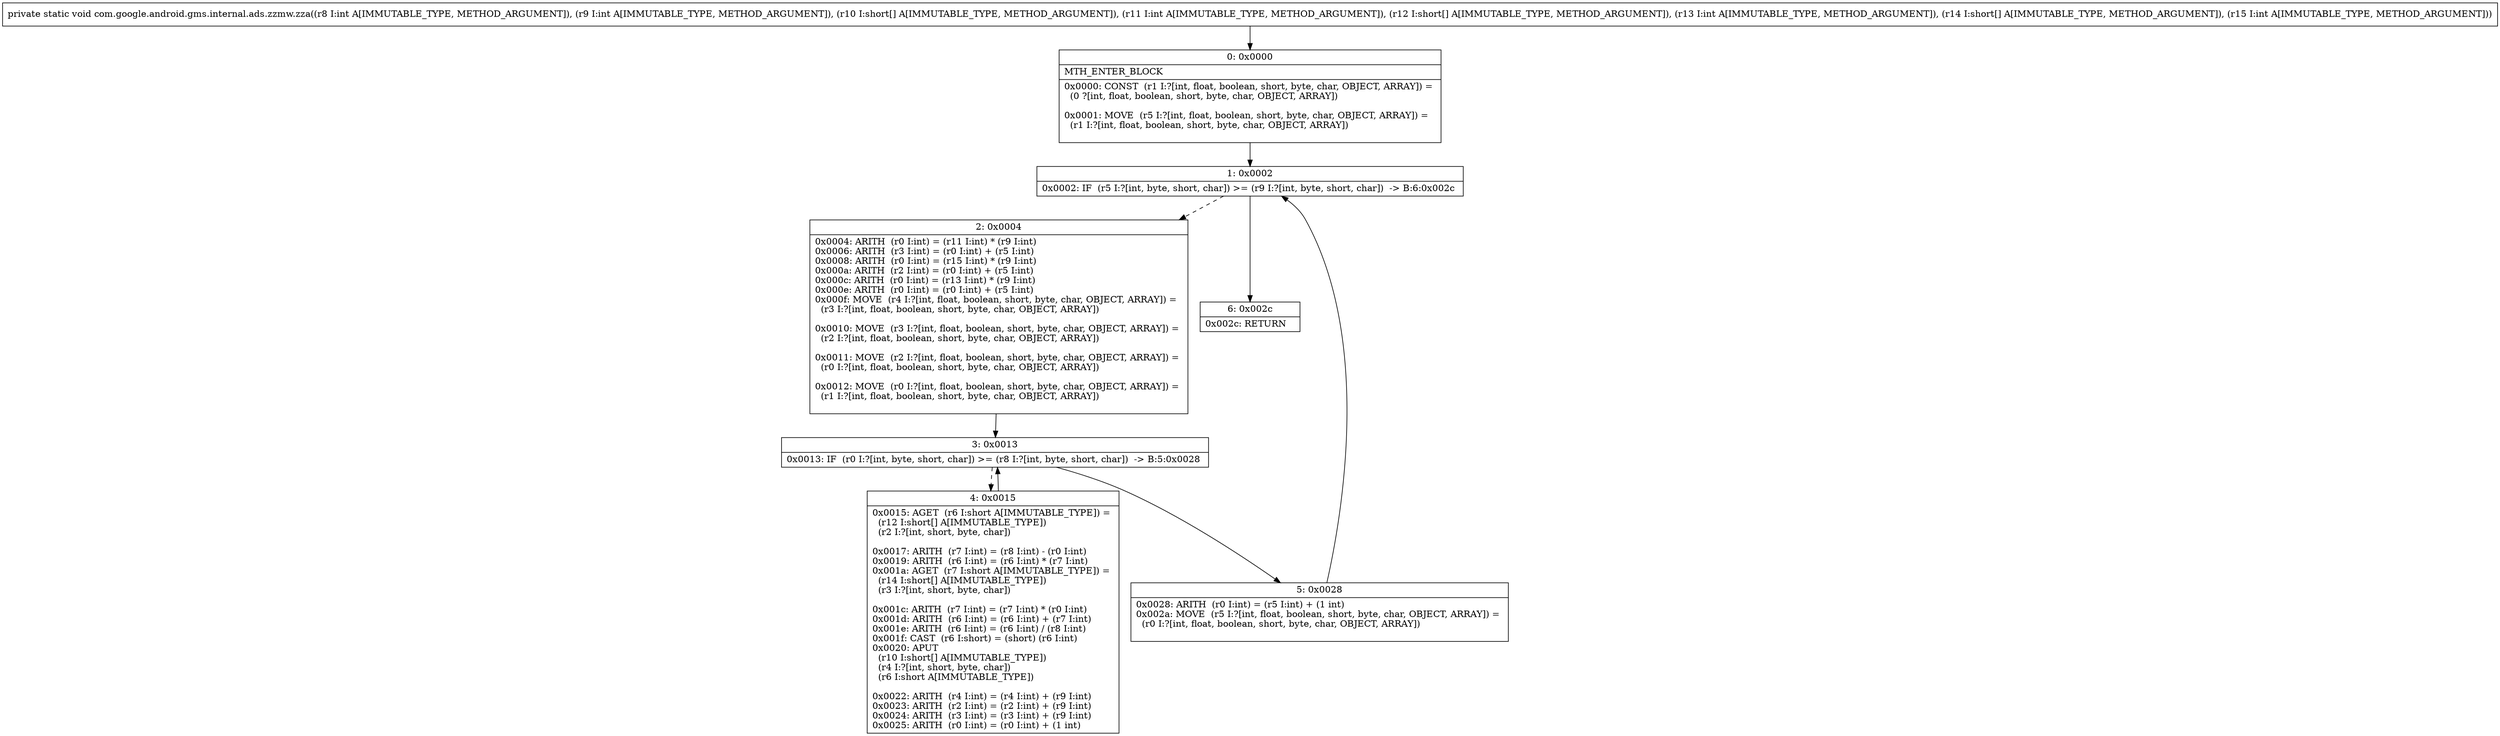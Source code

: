 digraph "CFG forcom.google.android.gms.internal.ads.zzmw.zza(II[SI[SI[SI)V" {
Node_0 [shape=record,label="{0\:\ 0x0000|MTH_ENTER_BLOCK\l|0x0000: CONST  (r1 I:?[int, float, boolean, short, byte, char, OBJECT, ARRAY]) = \l  (0 ?[int, float, boolean, short, byte, char, OBJECT, ARRAY])\l \l0x0001: MOVE  (r5 I:?[int, float, boolean, short, byte, char, OBJECT, ARRAY]) = \l  (r1 I:?[int, float, boolean, short, byte, char, OBJECT, ARRAY])\l \l}"];
Node_1 [shape=record,label="{1\:\ 0x0002|0x0002: IF  (r5 I:?[int, byte, short, char]) \>= (r9 I:?[int, byte, short, char])  \-\> B:6:0x002c \l}"];
Node_2 [shape=record,label="{2\:\ 0x0004|0x0004: ARITH  (r0 I:int) = (r11 I:int) * (r9 I:int) \l0x0006: ARITH  (r3 I:int) = (r0 I:int) + (r5 I:int) \l0x0008: ARITH  (r0 I:int) = (r15 I:int) * (r9 I:int) \l0x000a: ARITH  (r2 I:int) = (r0 I:int) + (r5 I:int) \l0x000c: ARITH  (r0 I:int) = (r13 I:int) * (r9 I:int) \l0x000e: ARITH  (r0 I:int) = (r0 I:int) + (r5 I:int) \l0x000f: MOVE  (r4 I:?[int, float, boolean, short, byte, char, OBJECT, ARRAY]) = \l  (r3 I:?[int, float, boolean, short, byte, char, OBJECT, ARRAY])\l \l0x0010: MOVE  (r3 I:?[int, float, boolean, short, byte, char, OBJECT, ARRAY]) = \l  (r2 I:?[int, float, boolean, short, byte, char, OBJECT, ARRAY])\l \l0x0011: MOVE  (r2 I:?[int, float, boolean, short, byte, char, OBJECT, ARRAY]) = \l  (r0 I:?[int, float, boolean, short, byte, char, OBJECT, ARRAY])\l \l0x0012: MOVE  (r0 I:?[int, float, boolean, short, byte, char, OBJECT, ARRAY]) = \l  (r1 I:?[int, float, boolean, short, byte, char, OBJECT, ARRAY])\l \l}"];
Node_3 [shape=record,label="{3\:\ 0x0013|0x0013: IF  (r0 I:?[int, byte, short, char]) \>= (r8 I:?[int, byte, short, char])  \-\> B:5:0x0028 \l}"];
Node_4 [shape=record,label="{4\:\ 0x0015|0x0015: AGET  (r6 I:short A[IMMUTABLE_TYPE]) = \l  (r12 I:short[] A[IMMUTABLE_TYPE])\l  (r2 I:?[int, short, byte, char])\l \l0x0017: ARITH  (r7 I:int) = (r8 I:int) \- (r0 I:int) \l0x0019: ARITH  (r6 I:int) = (r6 I:int) * (r7 I:int) \l0x001a: AGET  (r7 I:short A[IMMUTABLE_TYPE]) = \l  (r14 I:short[] A[IMMUTABLE_TYPE])\l  (r3 I:?[int, short, byte, char])\l \l0x001c: ARITH  (r7 I:int) = (r7 I:int) * (r0 I:int) \l0x001d: ARITH  (r6 I:int) = (r6 I:int) + (r7 I:int) \l0x001e: ARITH  (r6 I:int) = (r6 I:int) \/ (r8 I:int) \l0x001f: CAST  (r6 I:short) = (short) (r6 I:int) \l0x0020: APUT  \l  (r10 I:short[] A[IMMUTABLE_TYPE])\l  (r4 I:?[int, short, byte, char])\l  (r6 I:short A[IMMUTABLE_TYPE])\l \l0x0022: ARITH  (r4 I:int) = (r4 I:int) + (r9 I:int) \l0x0023: ARITH  (r2 I:int) = (r2 I:int) + (r9 I:int) \l0x0024: ARITH  (r3 I:int) = (r3 I:int) + (r9 I:int) \l0x0025: ARITH  (r0 I:int) = (r0 I:int) + (1 int) \l}"];
Node_5 [shape=record,label="{5\:\ 0x0028|0x0028: ARITH  (r0 I:int) = (r5 I:int) + (1 int) \l0x002a: MOVE  (r5 I:?[int, float, boolean, short, byte, char, OBJECT, ARRAY]) = \l  (r0 I:?[int, float, boolean, short, byte, char, OBJECT, ARRAY])\l \l}"];
Node_6 [shape=record,label="{6\:\ 0x002c|0x002c: RETURN   \l}"];
MethodNode[shape=record,label="{private static void com.google.android.gms.internal.ads.zzmw.zza((r8 I:int A[IMMUTABLE_TYPE, METHOD_ARGUMENT]), (r9 I:int A[IMMUTABLE_TYPE, METHOD_ARGUMENT]), (r10 I:short[] A[IMMUTABLE_TYPE, METHOD_ARGUMENT]), (r11 I:int A[IMMUTABLE_TYPE, METHOD_ARGUMENT]), (r12 I:short[] A[IMMUTABLE_TYPE, METHOD_ARGUMENT]), (r13 I:int A[IMMUTABLE_TYPE, METHOD_ARGUMENT]), (r14 I:short[] A[IMMUTABLE_TYPE, METHOD_ARGUMENT]), (r15 I:int A[IMMUTABLE_TYPE, METHOD_ARGUMENT])) }"];
MethodNode -> Node_0;
Node_0 -> Node_1;
Node_1 -> Node_2[style=dashed];
Node_1 -> Node_6;
Node_2 -> Node_3;
Node_3 -> Node_4[style=dashed];
Node_3 -> Node_5;
Node_4 -> Node_3;
Node_5 -> Node_1;
}

